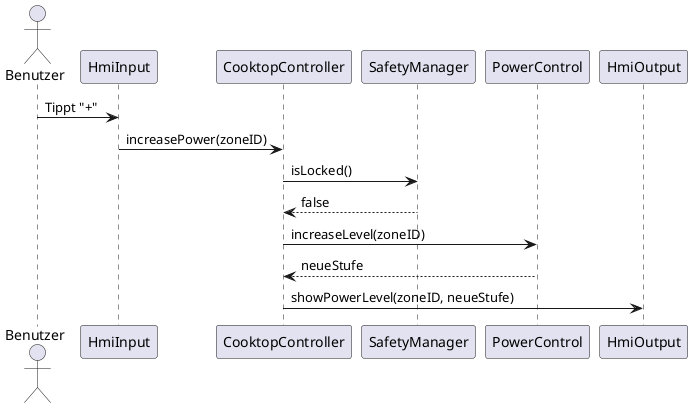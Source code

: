 @startuml
actor Benutzer
participant HmiInput
participant CooktopController
participant SafetyManager
participant PowerControl
participant HmiOutput

Benutzer -> HmiInput : Tippt "+"
HmiInput -> CooktopController : increasePower(zoneID)
CooktopController -> SafetyManager : isLocked()
SafetyManager --> CooktopController : false
CooktopController -> PowerControl : increaseLevel(zoneID)
PowerControl --> CooktopController : neueStufe
CooktopController -> HmiOutput : showPowerLevel(zoneID, neueStufe)
@enduml

